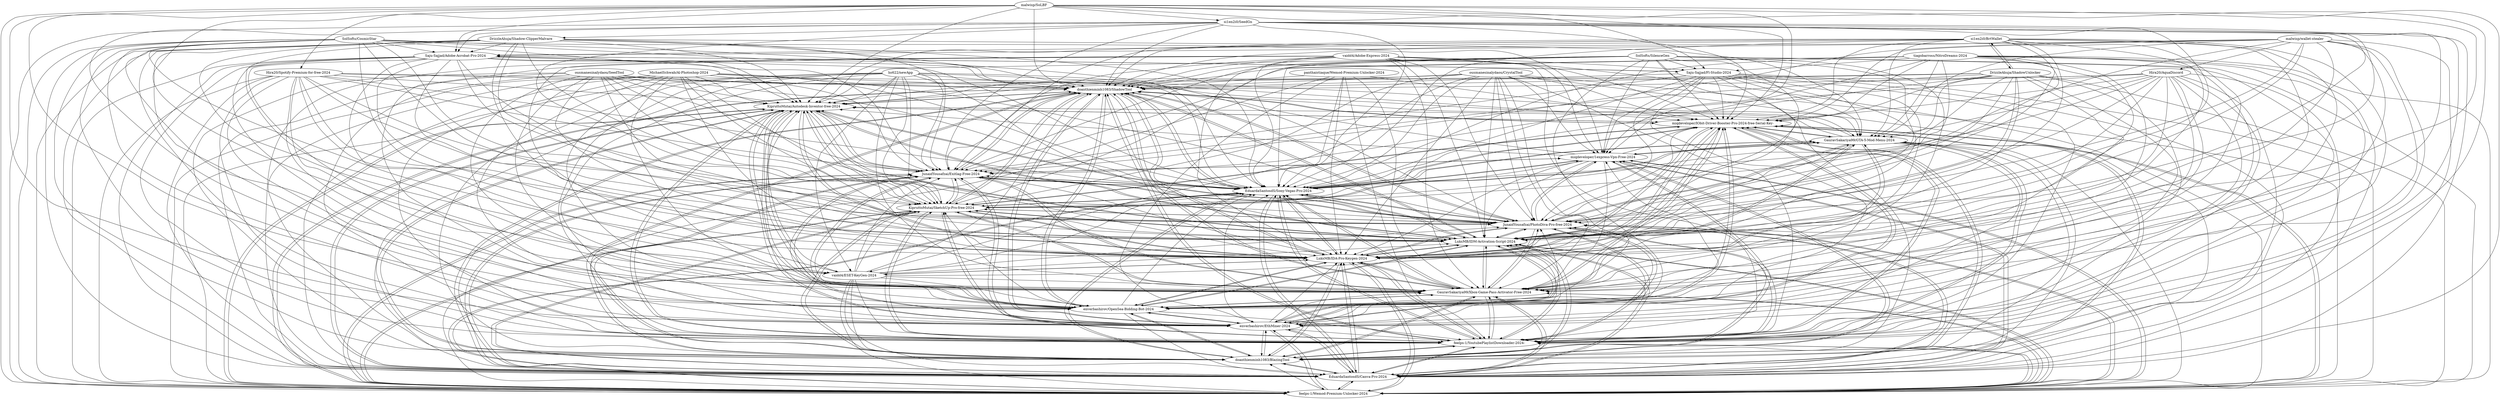 digraph G {
"MichaelSchwab/Al-Photoshop-2024" -> "doanthienminh1083/ShadowTool"
"MichaelSchwab/Al-Photoshop-2024" -> "KipruttoMutai/Autodesk-Inventor-free-2024"
"MichaelSchwab/Al-Photoshop-2024" -> "EduardaSantosdS/Canva-Pro-2024"
"MichaelSchwab/Al-Photoshop-2024" -> "feelps-1/Wemod-Premium-Unlocker-2024"
"MichaelSchwab/Al-Photoshop-2024" -> "doanthienminh1083/BlazingTool"
"MichaelSchwab/Al-Photoshop-2024" -> "feelps-1/YoutubePlaylistDownloader-2024-"
"MichaelSchwab/Al-Photoshop-2024" -> "enverbashirov/EthMiner-2024"
"MichaelSchwab/Al-Photoshop-2024" -> "enverbashirov/OpenSea-Bidding-Bot-2024"
"MichaelSchwab/Al-Photoshop-2024" -> "GauravSakariya99/Xbox-Game-Pass-Activator-Free-2024"
"MichaelSchwab/Al-Photoshop-2024" -> "LuksMB/IDA-Pro-Keygen-2024"
"MichaelSchwab/Al-Photoshop-2024" -> "LuksMB/IDM-Activation-Script-2024"
"MichaelSchwab/Al-Photoshop-2024" -> "JunaidYousafzai/PhotoDiva-Pro-free-2024"
"MichaelSchwab/Al-Photoshop-2024" -> "KipruttoMutai/SketchUp-Pro-free-2024"
"MichaelSchwab/Al-Photoshop-2024" -> "EduardaSantosdS/Sony-Vegas-Pro-2024"
"MichaelSchwab/Al-Photoshop-2024" -> "JunaidYousafzai/Exitlag-Free-2024"
"hs622/newApp" -> "doanthienminh1083/ShadowTool"
"hs622/newApp" -> "JunaidYousafzai/PhotoDiva-Pro-free-2024"
"hs622/newApp" -> "LuksMB/IDA-Pro-Keygen-2024"
"hs622/newApp" -> "doanthienminh1083/BlazingTool"
"hs622/newApp" -> "LuksMB/IDM-Activation-Script-2024"
"hs622/newApp" -> "EduardaSantosdS/Canva-Pro-2024"
"hs622/newApp" -> "EduardaSantosdS/Sony-Vegas-Pro-2024"
"hs622/newApp" -> "feelps-1/YoutubePlaylistDownloader-2024-"
"hs622/newApp" -> "KipruttoMutai/SketchUp-Pro-free-2024"
"hs622/newApp" -> "GauravSakariya99/Xbox-Game-Pass-Activator-Free-2024"
"hs622/newApp" -> "feelps-1/Wemod-Premium-Unlocker-2024"
"hs622/newApp" -> "vaidd4/ESET-KeyGen-2024"
"hs622/newApp" -> "enverbashirov/EthMiner-2024"
"hs622/newApp" -> "KipruttoMutai/Autodesk-Inventor-free-2024"
"hs622/newApp" -> "JunaidYousafzai/Exitlag-Free-2024"
"doanthienminh1083/BlazingTool" -> "doanthienminh1083/ShadowTool"
"doanthienminh1083/BlazingTool" -> "EduardaSantosdS/Canva-Pro-2024"
"doanthienminh1083/BlazingTool" -> "EduardaSantosdS/Sony-Vegas-Pro-2024"
"doanthienminh1083/BlazingTool" -> "LuksMB/IDM-Activation-Script-2024"
"doanthienminh1083/BlazingTool" -> "LuksMB/IDA-Pro-Keygen-2024"
"doanthienminh1083/BlazingTool" -> "JunaidYousafzai/PhotoDiva-Pro-free-2024"
"doanthienminh1083/BlazingTool" -> "KipruttoMutai/Autodesk-Inventor-free-2024"
"doanthienminh1083/BlazingTool" -> "feelps-1/YoutubePlaylistDownloader-2024-"
"doanthienminh1083/BlazingTool" -> "GauravSakariya99/Xbox-Game-Pass-Activator-Free-2024"
"doanthienminh1083/BlazingTool" -> "JunaidYousafzai/Exitlag-Free-2024"
"doanthienminh1083/BlazingTool" -> "KipruttoMutai/SketchUp-Pro-free-2024"
"doanthienminh1083/BlazingTool" -> "miqdeveloper/1express-Vpn-Free-2024"
"doanthienminh1083/BlazingTool" -> "miqdeveloper/IObit-Driver-Booster-Pro-2024-free-Serial-Key-"
"doanthienminh1083/BlazingTool" -> "enverbashirov/EthMiner-2024"
"doanthienminh1083/BlazingTool" -> "enverbashirov/OpenSea-Bidding-Bot-2024"
"doanthienminh1083/ShadowTool" -> "feelps-1/YoutubePlaylistDownloader-2024-"
"doanthienminh1083/ShadowTool" -> "LuksMB/IDA-Pro-Keygen-2024"
"doanthienminh1083/ShadowTool" -> "doanthienminh1083/BlazingTool"
"doanthienminh1083/ShadowTool" -> "EduardaSantosdS/Canva-Pro-2024"
"doanthienminh1083/ShadowTool" -> "feelps-1/Wemod-Premium-Unlocker-2024"
"doanthienminh1083/ShadowTool" -> "enverbashirov/EthMiner-2024"
"doanthienminh1083/ShadowTool" -> "EduardaSantosdS/Sony-Vegas-Pro-2024"
"doanthienminh1083/ShadowTool" -> "miqdeveloper/IObit-Driver-Booster-Pro-2024-free-Serial-Key-"
"doanthienminh1083/ShadowTool" -> "enverbashirov/OpenSea-Bidding-Bot-2024"
"doanthienminh1083/ShadowTool" -> "JunaidYousafzai/PhotoDiva-Pro-free-2024"
"doanthienminh1083/ShadowTool" -> "LuksMB/IDM-Activation-Script-2024"
"doanthienminh1083/ShadowTool" -> "JunaidYousafzai/Exitlag-Free-2024"
"doanthienminh1083/ShadowTool" -> "KipruttoMutai/SketchUp-Pro-free-2024"
"doanthienminh1083/ShadowTool" -> "KipruttoMutai/Autodesk-Inventor-free-2024"
"doanthienminh1083/ShadowTool" -> "GauravSakariya99/Xbox-Game-Pass-Activator-Free-2024"
"ousmanesinalydaou/SeedTool" -> "EduardaSantosdS/Sony-Vegas-Pro-2024"
"ousmanesinalydaou/SeedTool" -> "LuksMB/IDA-Pro-Keygen-2024"
"ousmanesinalydaou/SeedTool" -> "LuksMB/IDM-Activation-Script-2024"
"ousmanesinalydaou/SeedTool" -> "EduardaSantosdS/Canva-Pro-2024"
"ousmanesinalydaou/SeedTool" -> "feelps-1/YoutubePlaylistDownloader-2024-"
"ousmanesinalydaou/SeedTool" -> "doanthienminh1083/ShadowTool"
"ousmanesinalydaou/SeedTool" -> "GauravSakariya99/Xbox-Game-Pass-Activator-Free-2024"
"ousmanesinalydaou/SeedTool" -> "KipruttoMutai/SketchUp-Pro-free-2024"
"ousmanesinalydaou/SeedTool" -> "enverbashirov/OpenSea-Bidding-Bot-2024"
"ousmanesinalydaou/SeedTool" -> "miqdeveloper/IObit-Driver-Booster-Pro-2024-free-Serial-Key-"
"ousmanesinalydaou/SeedTool" -> "JunaidYousafzai/Exitlag-Free-2024"
"ousmanesinalydaou/SeedTool" -> "GauravSakariya99/GTA-5-Mod-Menu-2024"
"ousmanesinalydaou/SeedTool" -> "JunaidYousafzai/PhotoDiva-Pro-free-2024"
"ousmanesinalydaou/SeedTool" -> "KipruttoMutai/Autodesk-Inventor-free-2024"
"ousmanesinalydaou/SeedTool" -> "doanthienminh1083/BlazingTool"
"si1en2i0/BrtWallet" -> "doanthienminh1083/ShadowTool"
"si1en2i0/BrtWallet" -> "EduardaSantosdS/Sony-Vegas-Pro-2024"
"si1en2i0/BrtWallet" -> "LuksMB/IDA-Pro-Keygen-2024"
"si1en2i0/BrtWallet" -> "GauravSakariya99/Xbox-Game-Pass-Activator-Free-2024"
"si1en2i0/BrtWallet" -> "JunaidYousafzai/PhotoDiva-Pro-free-2024"
"si1en2i0/BrtWallet" -> "JunaidYousafzai/Exitlag-Free-2024"
"si1en2i0/BrtWallet" -> "LuksMB/IDM-Activation-Script-2024"
"si1en2i0/BrtWallet" -> "KipruttoMutai/Autodesk-Inventor-free-2024"
"si1en2i0/BrtWallet" -> "GauravSakariya99/GTA-5-Mod-Menu-2024"
"si1en2i0/BrtWallet" -> "feelps-1/YoutubePlaylistDownloader-2024-"
"si1en2i0/BrtWallet" -> "DrizzleAhuja/ShadowUnlocker"
"si1en2i0/BrtWallet" -> "enverbashirov/EthMiner-2024"
"si1en2i0/BrtWallet" -> "enverbashirov/OpenSea-Bidding-Bot-2024"
"si1en2i0/BrtWallet" -> "Saju-Sajjad/Adobe-Acrobat-Pro-2024"
"si1en2i0/BrtWallet" -> "miqdeveloper/IObit-Driver-Booster-Pro-2024-free-Serial-Key-"
"malwisp/SoLBF" -> "LuksMB/IDA-Pro-Keygen-2024"
"malwisp/SoLBF" -> "doanthienminh1083/ShadowTool"
"malwisp/SoLBF" -> "KipruttoMutai/Autodesk-Inventor-free-2024"
"malwisp/SoLBF" -> "EduardaSantosdS/Canva-Pro-2024"
"malwisp/SoLBF" -> "feelps-1/Wemod-Premium-Unlocker-2024"
"malwisp/SoLBF" -> "si1en2i0/SeedGn"
"malwisp/SoLBF" -> "enverbashirov/EthMiner-2024"
"malwisp/SoLBF" -> "feelps-1/YoutubePlaylistDownloader-2024-"
"malwisp/SoLBF" -> "Saju-Sajjad/Adobe-Acrobat-Pro-2024"
"malwisp/SoLBF" -> "vaidd4/ESET-KeyGen-2024"
"malwisp/SoLBF" -> "Hira20/Spotify-Premium-for-free-2024"
"malwisp/SoLBF" -> "enverbashirov/OpenSea-Bidding-Bot-2024"
"malwisp/SoLBF" -> "miqdeveloper/IObit-Driver-Booster-Pro-2024-free-Serial-Key-"
"malwisp/SoLBF" -> "Saju-Sajjad/Fl-Studio-2024"
"malwisp/SoLBF" -> "miqdeveloper/1express-Vpn-Free-2024"
"malwisp/wallet-stealer" -> "feelps-1/YoutubePlaylistDownloader-2024-"
"malwisp/wallet-stealer" -> "JunaidYousafzai/Exitlag-Free-2024"
"malwisp/wallet-stealer" -> "GauravSakariya99/Xbox-Game-Pass-Activator-Free-2024"
"malwisp/wallet-stealer" -> "JunaidYousafzai/PhotoDiva-Pro-free-2024"
"malwisp/wallet-stealer" -> "LuksMB/IDA-Pro-Keygen-2024"
"malwisp/wallet-stealer" -> "GauravSakariya99/GTA-5-Mod-Menu-2024"
"malwisp/wallet-stealer" -> "doanthienminh1083/ShadowTool"
"malwisp/wallet-stealer" -> "LuksMB/IDM-Activation-Script-2024"
"malwisp/wallet-stealer" -> "miqdeveloper/IObit-Driver-Booster-Pro-2024-free-Serial-Key-"
"malwisp/wallet-stealer" -> "KipruttoMutai/SketchUp-Pro-free-2024"
"malwisp/wallet-stealer" -> "enverbashirov/OpenSea-Bidding-Bot-2024"
"malwisp/wallet-stealer" -> "Hira20/AquaDiscord"
"malwisp/wallet-stealer" -> "EduardaSantosdS/Canva-Pro-2024"
"malwisp/wallet-stealer" -> "Saju-Sajjad/Adobe-Acrobat-Pro-2024"
"Hira20/Spotify-Premium-for-free-2024" -> "EduardaSantosdS/Sony-Vegas-Pro-2024"
"Hira20/Spotify-Premium-for-free-2024" -> "feelps-1/YoutubePlaylistDownloader-2024-"
"Hira20/Spotify-Premium-for-free-2024" -> "enverbashirov/EthMiner-2024"
"Hira20/Spotify-Premium-for-free-2024" -> "LuksMB/IDA-Pro-Keygen-2024"
"Hira20/Spotify-Premium-for-free-2024" -> "KipruttoMutai/Autodesk-Inventor-free-2024"
"Hira20/Spotify-Premium-for-free-2024" -> "LuksMB/IDM-Activation-Script-2024"
"Hira20/Spotify-Premium-for-free-2024" -> "GauravSakariya99/Xbox-Game-Pass-Activator-Free-2024"
"Hira20/Spotify-Premium-for-free-2024" -> "JunaidYousafzai/Exitlag-Free-2024"
"Hira20/Spotify-Premium-for-free-2024" -> "doanthienminh1083/ShadowTool"
"Hira20/Spotify-Premium-for-free-2024" -> "enverbashirov/OpenSea-Bidding-Bot-2024"
"Hira20/Spotify-Premium-for-free-2024" -> "GauravSakariya99/GTA-5-Mod-Menu-2024"
"Hira20/Spotify-Premium-for-free-2024" -> "JunaidYousafzai/PhotoDiva-Pro-free-2024"
"Hira20/Spotify-Premium-for-free-2024" -> "EduardaSantosdS/Canva-Pro-2024"
"Hira20/Spotify-Premium-for-free-2024" -> "KipruttoMutai/SketchUp-Pro-free-2024"
"Hira20/Spotify-Premium-for-free-2024" -> "feelps-1/Wemod-Premium-Unlocker-2024"
"vaidd4/ESET-KeyGen-2024" -> "LuksMB/IDA-Pro-Keygen-2024"
"vaidd4/ESET-KeyGen-2024" -> "doanthienminh1083/ShadowTool"
"vaidd4/ESET-KeyGen-2024" -> "feelps-1/YoutubePlaylistDownloader-2024-"
"vaidd4/ESET-KeyGen-2024" -> "EduardaSantosdS/Sony-Vegas-Pro-2024"
"vaidd4/ESET-KeyGen-2024" -> "EduardaSantosdS/Canva-Pro-2024"
"vaidd4/ESET-KeyGen-2024" -> "KipruttoMutai/Autodesk-Inventor-free-2024"
"vaidd4/ESET-KeyGen-2024" -> "feelps-1/Wemod-Premium-Unlocker-2024"
"vaidd4/ESET-KeyGen-2024" -> "LuksMB/IDM-Activation-Script-2024"
"vaidd4/ESET-KeyGen-2024" -> "GauravSakariya99/Xbox-Game-Pass-Activator-Free-2024"
"vaidd4/ESET-KeyGen-2024" -> "JunaidYousafzai/Exitlag-Free-2024"
"vaidd4/ESET-KeyGen-2024" -> "JunaidYousafzai/PhotoDiva-Pro-free-2024"
"vaidd4/ESET-KeyGen-2024" -> "miqdeveloper/IObit-Driver-Booster-Pro-2024-free-Serial-Key-"
"vaidd4/ESET-KeyGen-2024" -> "KipruttoMutai/SketchUp-Pro-free-2024"
"vaidd4/ESET-KeyGen-2024" -> "doanthienminh1083/BlazingTool"
"vaidd4/ESET-KeyGen-2024" -> "enverbashirov/OpenSea-Bidding-Bot-2024"
"vaidd4/Adobe-Express-2024" -> "LuksMB/IDM-Activation-Script-2024"
"vaidd4/Adobe-Express-2024" -> "feelps-1/YoutubePlaylistDownloader-2024-"
"vaidd4/Adobe-Express-2024" -> "LuksMB/IDA-Pro-Keygen-2024"
"vaidd4/Adobe-Express-2024" -> "miqdeveloper/IObit-Driver-Booster-Pro-2024-free-Serial-Key-"
"vaidd4/Adobe-Express-2024" -> "EduardaSantosdS/Sony-Vegas-Pro-2024"
"vaidd4/Adobe-Express-2024" -> "doanthienminh1083/ShadowTool"
"vaidd4/Adobe-Express-2024" -> "EduardaSantosdS/Canva-Pro-2024"
"vaidd4/Adobe-Express-2024" -> "GauravSakariya99/Xbox-Game-Pass-Activator-Free-2024"
"vaidd4/Adobe-Express-2024" -> "JunaidYousafzai/PhotoDiva-Pro-free-2024"
"vaidd4/Adobe-Express-2024" -> "JunaidYousafzai/Exitlag-Free-2024"
"vaidd4/Adobe-Express-2024" -> "enverbashirov/OpenSea-Bidding-Bot-2024"
"vaidd4/Adobe-Express-2024" -> "miqdeveloper/1express-Vpn-Free-2024"
"vaidd4/Adobe-Express-2024" -> "feelps-1/Wemod-Premium-Unlocker-2024"
"vaidd4/Adobe-Express-2024" -> "Saju-Sajjad/Fl-Studio-2024"
"vaidd4/Adobe-Express-2024" -> "vaidd4/ESET-KeyGen-2024"
"Saju-Sajjad/Fl-Studio-2024" -> "doanthienminh1083/ShadowTool"
"Saju-Sajjad/Fl-Studio-2024" -> "LuksMB/IDA-Pro-Keygen-2024"
"Saju-Sajjad/Fl-Studio-2024" -> "Saju-Sajjad/Adobe-Acrobat-Pro-2024"
"Saju-Sajjad/Fl-Studio-2024" -> "JunaidYousafzai/PhotoDiva-Pro-free-2024"
"Saju-Sajjad/Fl-Studio-2024" -> "feelps-1/YoutubePlaylistDownloader-2024-"
"Saju-Sajjad/Fl-Studio-2024" -> "EduardaSantosdS/Sony-Vegas-Pro-2024"
"Saju-Sajjad/Fl-Studio-2024" -> "enverbashirov/EthMiner-2024"
"Saju-Sajjad/Fl-Studio-2024" -> "miqdeveloper/IObit-Driver-Booster-Pro-2024-free-Serial-Key-"
"Saju-Sajjad/Fl-Studio-2024" -> "GauravSakariya99/Xbox-Game-Pass-Activator-Free-2024"
"Saju-Sajjad/Fl-Studio-2024" -> "feelps-1/Wemod-Premium-Unlocker-2024"
"Saju-Sajjad/Fl-Studio-2024" -> "GauravSakariya99/GTA-5-Mod-Menu-2024"
"Saju-Sajjad/Fl-Studio-2024" -> "miqdeveloper/1express-Vpn-Free-2024"
"Saju-Sajjad/Fl-Studio-2024" -> "JunaidYousafzai/Exitlag-Free-2024"
"Saju-Sajjad/Fl-Studio-2024" -> "LuksMB/IDM-Activation-Script-2024"
"Saju-Sajjad/Fl-Studio-2024" -> "EduardaSantosdS/Canva-Pro-2024"
"Saju-Sajjad/Adobe-Acrobat-Pro-2024" -> "LuksMB/IDA-Pro-Keygen-2024"
"Saju-Sajjad/Adobe-Acrobat-Pro-2024" -> "doanthienminh1083/ShadowTool"
"Saju-Sajjad/Adobe-Acrobat-Pro-2024" -> "JunaidYousafzai/Exitlag-Free-2024"
"Saju-Sajjad/Adobe-Acrobat-Pro-2024" -> "Saju-Sajjad/Fl-Studio-2024"
"Saju-Sajjad/Adobe-Acrobat-Pro-2024" -> "LuksMB/IDM-Activation-Script-2024"
"Saju-Sajjad/Adobe-Acrobat-Pro-2024" -> "EduardaSantosdS/Canva-Pro-2024"
"Saju-Sajjad/Adobe-Acrobat-Pro-2024" -> "EduardaSantosdS/Sony-Vegas-Pro-2024"
"Saju-Sajjad/Adobe-Acrobat-Pro-2024" -> "feelps-1/Wemod-Premium-Unlocker-2024"
"Saju-Sajjad/Adobe-Acrobat-Pro-2024" -> "feelps-1/YoutubePlaylistDownloader-2024-"
"Saju-Sajjad/Adobe-Acrobat-Pro-2024" -> "KipruttoMutai/SketchUp-Pro-free-2024"
"Saju-Sajjad/Adobe-Acrobat-Pro-2024" -> "JunaidYousafzai/PhotoDiva-Pro-free-2024"
"Saju-Sajjad/Adobe-Acrobat-Pro-2024" -> "enverbashirov/EthMiner-2024"
"Saju-Sajjad/Adobe-Acrobat-Pro-2024" -> "GauravSakariya99/Xbox-Game-Pass-Activator-Free-2024"
"Saju-Sajjad/Adobe-Acrobat-Pro-2024" -> "KipruttoMutai/Autodesk-Inventor-free-2024"
"Saju-Sajjad/Adobe-Acrobat-Pro-2024" -> "vaidd4/ESET-KeyGen-2024"
"LuksMB/IDM-Activation-Script-2024" -> "EduardaSantosdS/Sony-Vegas-Pro-2024"
"LuksMB/IDM-Activation-Script-2024" -> "feelps-1/YoutubePlaylistDownloader-2024-"
"LuksMB/IDM-Activation-Script-2024" -> "LuksMB/IDA-Pro-Keygen-2024"
"LuksMB/IDM-Activation-Script-2024" -> "doanthienminh1083/ShadowTool"
"LuksMB/IDM-Activation-Script-2024" -> "miqdeveloper/IObit-Driver-Booster-Pro-2024-free-Serial-Key-"
"LuksMB/IDM-Activation-Script-2024" -> "feelps-1/Wemod-Premium-Unlocker-2024"
"LuksMB/IDM-Activation-Script-2024" -> "doanthienminh1083/BlazingTool"
"LuksMB/IDM-Activation-Script-2024" -> "EduardaSantosdS/Canva-Pro-2024"
"LuksMB/IDM-Activation-Script-2024" -> "enverbashirov/OpenSea-Bidding-Bot-2024"
"LuksMB/IDM-Activation-Script-2024" -> "KipruttoMutai/SketchUp-Pro-free-2024"
"LuksMB/IDM-Activation-Script-2024" -> "enverbashirov/EthMiner-2024"
"LuksMB/IDM-Activation-Script-2024" -> "GauravSakariya99/Xbox-Game-Pass-Activator-Free-2024"
"LuksMB/IDM-Activation-Script-2024" -> "JunaidYousafzai/Exitlag-Free-2024"
"LuksMB/IDM-Activation-Script-2024" -> "JunaidYousafzai/PhotoDiva-Pro-free-2024"
"LuksMB/IDM-Activation-Script-2024" -> "KipruttoMutai/Autodesk-Inventor-free-2024"
"LuksMB/IDA-Pro-Keygen-2024" -> "KipruttoMutai/Autodesk-Inventor-free-2024"
"LuksMB/IDA-Pro-Keygen-2024" -> "doanthienminh1083/ShadowTool"
"LuksMB/IDA-Pro-Keygen-2024" -> "LuksMB/IDM-Activation-Script-2024"
"LuksMB/IDA-Pro-Keygen-2024" -> "feelps-1/Wemod-Premium-Unlocker-2024"
"LuksMB/IDA-Pro-Keygen-2024" -> "EduardaSantosdS/Sony-Vegas-Pro-2024"
"LuksMB/IDA-Pro-Keygen-2024" -> "EduardaSantosdS/Canva-Pro-2024"
"LuksMB/IDA-Pro-Keygen-2024" -> "feelps-1/YoutubePlaylistDownloader-2024-"
"LuksMB/IDA-Pro-Keygen-2024" -> "enverbashirov/OpenSea-Bidding-Bot-2024"
"LuksMB/IDA-Pro-Keygen-2024" -> "KipruttoMutai/SketchUp-Pro-free-2024"
"LuksMB/IDA-Pro-Keygen-2024" -> "GauravSakariya99/Xbox-Game-Pass-Activator-Free-2024"
"LuksMB/IDA-Pro-Keygen-2024" -> "GauravSakariya99/GTA-5-Mod-Menu-2024"
"LuksMB/IDA-Pro-Keygen-2024" -> "doanthienminh1083/BlazingTool"
"LuksMB/IDA-Pro-Keygen-2024" -> "JunaidYousafzai/PhotoDiva-Pro-free-2024"
"LuksMB/IDA-Pro-Keygen-2024" -> "vaidd4/ESET-KeyGen-2024"
"LuksMB/IDA-Pro-Keygen-2024" -> "miqdeveloper/IObit-Driver-Booster-Pro-2024-free-Serial-Key-"
"EduardaSantosdS/Canva-Pro-2024" -> "feelps-1/YoutubePlaylistDownloader-2024-"
"EduardaSantosdS/Canva-Pro-2024" -> "doanthienminh1083/ShadowTool"
"EduardaSantosdS/Canva-Pro-2024" -> "LuksMB/IDA-Pro-Keygen-2024"
"EduardaSantosdS/Canva-Pro-2024" -> "doanthienminh1083/BlazingTool"
"EduardaSantosdS/Canva-Pro-2024" -> "EduardaSantosdS/Sony-Vegas-Pro-2024"
"EduardaSantosdS/Canva-Pro-2024" -> "feelps-1/Wemod-Premium-Unlocker-2024"
"EduardaSantosdS/Canva-Pro-2024" -> "miqdeveloper/1express-Vpn-Free-2024"
"EduardaSantosdS/Canva-Pro-2024" -> "LuksMB/IDM-Activation-Script-2024"
"EduardaSantosdS/Canva-Pro-2024" -> "GauravSakariya99/Xbox-Game-Pass-Activator-Free-2024"
"EduardaSantosdS/Canva-Pro-2024" -> "JunaidYousafzai/PhotoDiva-Pro-free-2024"
"EduardaSantosdS/Canva-Pro-2024" -> "KipruttoMutai/Autodesk-Inventor-free-2024"
"EduardaSantosdS/Canva-Pro-2024" -> "JunaidYousafzai/Exitlag-Free-2024"
"EduardaSantosdS/Canva-Pro-2024" -> "miqdeveloper/IObit-Driver-Booster-Pro-2024-free-Serial-Key-"
"EduardaSantosdS/Canva-Pro-2024" -> "KipruttoMutai/SketchUp-Pro-free-2024"
"EduardaSantosdS/Canva-Pro-2024" -> "enverbashirov/EthMiner-2024"
"EduardaSantosdS/Sony-Vegas-Pro-2024" -> "LuksMB/IDM-Activation-Script-2024"
"EduardaSantosdS/Sony-Vegas-Pro-2024" -> "LuksMB/IDA-Pro-Keygen-2024"
"EduardaSantosdS/Sony-Vegas-Pro-2024" -> "doanthienminh1083/ShadowTool"
"EduardaSantosdS/Sony-Vegas-Pro-2024" -> "doanthienminh1083/BlazingTool"
"EduardaSantosdS/Sony-Vegas-Pro-2024" -> "feelps-1/Wemod-Premium-Unlocker-2024"
"EduardaSantosdS/Sony-Vegas-Pro-2024" -> "EduardaSantosdS/Canva-Pro-2024"
"EduardaSantosdS/Sony-Vegas-Pro-2024" -> "JunaidYousafzai/PhotoDiva-Pro-free-2024"
"EduardaSantosdS/Sony-Vegas-Pro-2024" -> "feelps-1/YoutubePlaylistDownloader-2024-"
"EduardaSantosdS/Sony-Vegas-Pro-2024" -> "JunaidYousafzai/Exitlag-Free-2024"
"EduardaSantosdS/Sony-Vegas-Pro-2024" -> "KipruttoMutai/Autodesk-Inventor-free-2024"
"EduardaSantosdS/Sony-Vegas-Pro-2024" -> "GauravSakariya99/Xbox-Game-Pass-Activator-Free-2024"
"EduardaSantosdS/Sony-Vegas-Pro-2024" -> "miqdeveloper/IObit-Driver-Booster-Pro-2024-free-Serial-Key-"
"EduardaSantosdS/Sony-Vegas-Pro-2024" -> "GauravSakariya99/GTA-5-Mod-Menu-2024"
"EduardaSantosdS/Sony-Vegas-Pro-2024" -> "miqdeveloper/1express-Vpn-Free-2024"
"EduardaSantosdS/Sony-Vegas-Pro-2024" -> "KipruttoMutai/SketchUp-Pro-free-2024"
"feelps-1/YoutubePlaylistDownloader-2024-" -> "doanthienminh1083/ShadowTool"
"feelps-1/YoutubePlaylistDownloader-2024-" -> "EduardaSantosdS/Canva-Pro-2024"
"feelps-1/YoutubePlaylistDownloader-2024-" -> "LuksMB/IDM-Activation-Script-2024"
"feelps-1/YoutubePlaylistDownloader-2024-" -> "LuksMB/IDA-Pro-Keygen-2024"
"feelps-1/YoutubePlaylistDownloader-2024-" -> "miqdeveloper/1express-Vpn-Free-2024"
"feelps-1/YoutubePlaylistDownloader-2024-" -> "KipruttoMutai/SketchUp-Pro-free-2024"
"feelps-1/YoutubePlaylistDownloader-2024-" -> "miqdeveloper/IObit-Driver-Booster-Pro-2024-free-Serial-Key-"
"feelps-1/YoutubePlaylistDownloader-2024-" -> "feelps-1/Wemod-Premium-Unlocker-2024"
"feelps-1/YoutubePlaylistDownloader-2024-" -> "EduardaSantosdS/Sony-Vegas-Pro-2024"
"feelps-1/YoutubePlaylistDownloader-2024-" -> "JunaidYousafzai/PhotoDiva-Pro-free-2024"
"feelps-1/YoutubePlaylistDownloader-2024-" -> "GauravSakariya99/Xbox-Game-Pass-Activator-Free-2024"
"feelps-1/YoutubePlaylistDownloader-2024-" -> "GauravSakariya99/GTA-5-Mod-Menu-2024"
"feelps-1/YoutubePlaylistDownloader-2024-" -> "KipruttoMutai/Autodesk-Inventor-free-2024"
"feelps-1/YoutubePlaylistDownloader-2024-" -> "doanthienminh1083/BlazingTool"
"feelps-1/YoutubePlaylistDownloader-2024-" -> "JunaidYousafzai/Exitlag-Free-2024"
"KipruttoMutai/SketchUp-Pro-free-2024" -> "doanthienminh1083/ShadowTool"
"KipruttoMutai/SketchUp-Pro-free-2024" -> "feelps-1/YoutubePlaylistDownloader-2024-"
"KipruttoMutai/SketchUp-Pro-free-2024" -> "LuksMB/IDA-Pro-Keygen-2024"
"KipruttoMutai/SketchUp-Pro-free-2024" -> "JunaidYousafzai/PhotoDiva-Pro-free-2024"
"KipruttoMutai/SketchUp-Pro-free-2024" -> "LuksMB/IDM-Activation-Script-2024"
"KipruttoMutai/SketchUp-Pro-free-2024" -> "GauravSakariya99/Xbox-Game-Pass-Activator-Free-2024"
"KipruttoMutai/SketchUp-Pro-free-2024" -> "feelps-1/Wemod-Premium-Unlocker-2024"
"KipruttoMutai/SketchUp-Pro-free-2024" -> "JunaidYousafzai/Exitlag-Free-2024"
"KipruttoMutai/SketchUp-Pro-free-2024" -> "EduardaSantosdS/Sony-Vegas-Pro-2024"
"KipruttoMutai/SketchUp-Pro-free-2024" -> "GauravSakariya99/GTA-5-Mod-Menu-2024"
"KipruttoMutai/SketchUp-Pro-free-2024" -> "doanthienminh1083/BlazingTool"
"KipruttoMutai/SketchUp-Pro-free-2024" -> "miqdeveloper/IObit-Driver-Booster-Pro-2024-free-Serial-Key-"
"KipruttoMutai/SketchUp-Pro-free-2024" -> "EduardaSantosdS/Canva-Pro-2024"
"KipruttoMutai/SketchUp-Pro-free-2024" -> "enverbashirov/EthMiner-2024"
"KipruttoMutai/SketchUp-Pro-free-2024" -> "KipruttoMutai/Autodesk-Inventor-free-2024"
"JunaidYousafzai/PhotoDiva-Pro-free-2024" -> "doanthienminh1083/ShadowTool"
"JunaidYousafzai/PhotoDiva-Pro-free-2024" -> "EduardaSantosdS/Sony-Vegas-Pro-2024"
"JunaidYousafzai/PhotoDiva-Pro-free-2024" -> "KipruttoMutai/SketchUp-Pro-free-2024"
"JunaidYousafzai/PhotoDiva-Pro-free-2024" -> "feelps-1/YoutubePlaylistDownloader-2024-"
"JunaidYousafzai/PhotoDiva-Pro-free-2024" -> "LuksMB/IDA-Pro-Keygen-2024"
"JunaidYousafzai/PhotoDiva-Pro-free-2024" -> "doanthienminh1083/BlazingTool"
"JunaidYousafzai/PhotoDiva-Pro-free-2024" -> "KipruttoMutai/Autodesk-Inventor-free-2024"
"JunaidYousafzai/PhotoDiva-Pro-free-2024" -> "GauravSakariya99/Xbox-Game-Pass-Activator-Free-2024"
"JunaidYousafzai/PhotoDiva-Pro-free-2024" -> "enverbashirov/EthMiner-2024"
"JunaidYousafzai/PhotoDiva-Pro-free-2024" -> "EduardaSantosdS/Canva-Pro-2024"
"JunaidYousafzai/PhotoDiva-Pro-free-2024" -> "feelps-1/Wemod-Premium-Unlocker-2024"
"JunaidYousafzai/PhotoDiva-Pro-free-2024" -> "JunaidYousafzai/Exitlag-Free-2024"
"JunaidYousafzai/PhotoDiva-Pro-free-2024" -> "LuksMB/IDM-Activation-Script-2024"
"JunaidYousafzai/PhotoDiva-Pro-free-2024" -> "GauravSakariya99/GTA-5-Mod-Menu-2024"
"JunaidYousafzai/PhotoDiva-Pro-free-2024" -> "miqdeveloper/1express-Vpn-Free-2024"
"JunaidYousafzai/Exitlag-Free-2024" -> "doanthienminh1083/ShadowTool"
"JunaidYousafzai/Exitlag-Free-2024" -> "KipruttoMutai/Autodesk-Inventor-free-2024"
"JunaidYousafzai/Exitlag-Free-2024" -> "EduardaSantosdS/Sony-Vegas-Pro-2024"
"JunaidYousafzai/Exitlag-Free-2024" -> "GauravSakariya99/Xbox-Game-Pass-Activator-Free-2024"
"JunaidYousafzai/Exitlag-Free-2024" -> "LuksMB/IDA-Pro-Keygen-2024"
"JunaidYousafzai/Exitlag-Free-2024" -> "feelps-1/YoutubePlaylistDownloader-2024-"
"JunaidYousafzai/Exitlag-Free-2024" -> "KipruttoMutai/SketchUp-Pro-free-2024"
"JunaidYousafzai/Exitlag-Free-2024" -> "doanthienminh1083/BlazingTool"
"JunaidYousafzai/Exitlag-Free-2024" -> "EduardaSantosdS/Canva-Pro-2024"
"JunaidYousafzai/Exitlag-Free-2024" -> "enverbashirov/OpenSea-Bidding-Bot-2024"
"JunaidYousafzai/Exitlag-Free-2024" -> "JunaidYousafzai/PhotoDiva-Pro-free-2024"
"JunaidYousafzai/Exitlag-Free-2024" -> "LuksMB/IDM-Activation-Script-2024"
"JunaidYousafzai/Exitlag-Free-2024" -> "miqdeveloper/1express-Vpn-Free-2024"
"JunaidYousafzai/Exitlag-Free-2024" -> "enverbashirov/EthMiner-2024"
"JunaidYousafzai/Exitlag-Free-2024" -> "feelps-1/Wemod-Premium-Unlocker-2024"
"enverbashirov/OpenSea-Bidding-Bot-2024" -> "doanthienminh1083/ShadowTool"
"enverbashirov/OpenSea-Bidding-Bot-2024" -> "LuksMB/IDA-Pro-Keygen-2024"
"enverbashirov/OpenSea-Bidding-Bot-2024" -> "GauravSakariya99/Xbox-Game-Pass-Activator-Free-2024"
"enverbashirov/OpenSea-Bidding-Bot-2024" -> "LuksMB/IDM-Activation-Script-2024"
"enverbashirov/OpenSea-Bidding-Bot-2024" -> "miqdeveloper/IObit-Driver-Booster-Pro-2024-free-Serial-Key-"
"enverbashirov/OpenSea-Bidding-Bot-2024" -> "JunaidYousafzai/Exitlag-Free-2024"
"enverbashirov/OpenSea-Bidding-Bot-2024" -> "KipruttoMutai/Autodesk-Inventor-free-2024"
"enverbashirov/OpenSea-Bidding-Bot-2024" -> "feelps-1/YoutubePlaylistDownloader-2024-"
"enverbashirov/OpenSea-Bidding-Bot-2024" -> "enverbashirov/EthMiner-2024"
"enverbashirov/OpenSea-Bidding-Bot-2024" -> "EduardaSantosdS/Sony-Vegas-Pro-2024"
"enverbashirov/OpenSea-Bidding-Bot-2024" -> "doanthienminh1083/BlazingTool"
"enverbashirov/OpenSea-Bidding-Bot-2024" -> "KipruttoMutai/SketchUp-Pro-free-2024"
"enverbashirov/OpenSea-Bidding-Bot-2024" -> "JunaidYousafzai/PhotoDiva-Pro-free-2024"
"enverbashirov/OpenSea-Bidding-Bot-2024" -> "EduardaSantosdS/Canva-Pro-2024"
"enverbashirov/OpenSea-Bidding-Bot-2024" -> "miqdeveloper/1express-Vpn-Free-2024"
"enverbashirov/EthMiner-2024" -> "doanthienminh1083/ShadowTool"
"enverbashirov/EthMiner-2024" -> "LuksMB/IDM-Activation-Script-2024"
"enverbashirov/EthMiner-2024" -> "LuksMB/IDA-Pro-Keygen-2024"
"enverbashirov/EthMiner-2024" -> "KipruttoMutai/Autodesk-Inventor-free-2024"
"enverbashirov/EthMiner-2024" -> "JunaidYousafzai/PhotoDiva-Pro-free-2024"
"enverbashirov/EthMiner-2024" -> "miqdeveloper/IObit-Driver-Booster-Pro-2024-free-Serial-Key-"
"enverbashirov/EthMiner-2024" -> "feelps-1/Wemod-Premium-Unlocker-2024"
"enverbashirov/EthMiner-2024" -> "feelps-1/YoutubePlaylistDownloader-2024-"
"enverbashirov/EthMiner-2024" -> "KipruttoMutai/SketchUp-Pro-free-2024"
"enverbashirov/EthMiner-2024" -> "enverbashirov/OpenSea-Bidding-Bot-2024"
"enverbashirov/EthMiner-2024" -> "JunaidYousafzai/Exitlag-Free-2024"
"enverbashirov/EthMiner-2024" -> "GauravSakariya99/Xbox-Game-Pass-Activator-Free-2024"
"enverbashirov/EthMiner-2024" -> "doanthienminh1083/BlazingTool"
"enverbashirov/EthMiner-2024" -> "EduardaSantosdS/Sony-Vegas-Pro-2024"
"enverbashirov/EthMiner-2024" -> "EduardaSantosdS/Canva-Pro-2024"
"GauravSakariya99/Xbox-Game-Pass-Activator-Free-2024" -> "doanthienminh1083/ShadowTool"
"GauravSakariya99/Xbox-Game-Pass-Activator-Free-2024" -> "feelps-1/Wemod-Premium-Unlocker-2024"
"GauravSakariya99/Xbox-Game-Pass-Activator-Free-2024" -> "LuksMB/IDA-Pro-Keygen-2024"
"GauravSakariya99/Xbox-Game-Pass-Activator-Free-2024" -> "enverbashirov/OpenSea-Bidding-Bot-2024"
"GauravSakariya99/Xbox-Game-Pass-Activator-Free-2024" -> "KipruttoMutai/Autodesk-Inventor-free-2024"
"GauravSakariya99/Xbox-Game-Pass-Activator-Free-2024" -> "EduardaSantosdS/Canva-Pro-2024"
"GauravSakariya99/Xbox-Game-Pass-Activator-Free-2024" -> "feelps-1/YoutubePlaylistDownloader-2024-"
"GauravSakariya99/Xbox-Game-Pass-Activator-Free-2024" -> "EduardaSantosdS/Sony-Vegas-Pro-2024"
"GauravSakariya99/Xbox-Game-Pass-Activator-Free-2024" -> "LuksMB/IDM-Activation-Script-2024"
"GauravSakariya99/Xbox-Game-Pass-Activator-Free-2024" -> "JunaidYousafzai/Exitlag-Free-2024"
"GauravSakariya99/Xbox-Game-Pass-Activator-Free-2024" -> "JunaidYousafzai/PhotoDiva-Pro-free-2024"
"GauravSakariya99/Xbox-Game-Pass-Activator-Free-2024" -> "KipruttoMutai/SketchUp-Pro-free-2024"
"GauravSakariya99/Xbox-Game-Pass-Activator-Free-2024" -> "GauravSakariya99/GTA-5-Mod-Menu-2024"
"GauravSakariya99/Xbox-Game-Pass-Activator-Free-2024" -> "miqdeveloper/IObit-Driver-Booster-Pro-2024-free-Serial-Key-"
"GauravSakariya99/Xbox-Game-Pass-Activator-Free-2024" -> "doanthienminh1083/BlazingTool"
"GauravSakariya99/GTA-5-Mod-Menu-2024" -> "LuksMB/IDA-Pro-Keygen-2024"
"GauravSakariya99/GTA-5-Mod-Menu-2024" -> "doanthienminh1083/ShadowTool"
"GauravSakariya99/GTA-5-Mod-Menu-2024" -> "feelps-1/YoutubePlaylistDownloader-2024-"
"GauravSakariya99/GTA-5-Mod-Menu-2024" -> "EduardaSantosdS/Sony-Vegas-Pro-2024"
"GauravSakariya99/GTA-5-Mod-Menu-2024" -> "GauravSakariya99/Xbox-Game-Pass-Activator-Free-2024"
"GauravSakariya99/GTA-5-Mod-Menu-2024" -> "KipruttoMutai/SketchUp-Pro-free-2024"
"GauravSakariya99/GTA-5-Mod-Menu-2024" -> "JunaidYousafzai/PhotoDiva-Pro-free-2024"
"GauravSakariya99/GTA-5-Mod-Menu-2024" -> "LuksMB/IDM-Activation-Script-2024"
"GauravSakariya99/GTA-5-Mod-Menu-2024" -> "KipruttoMutai/Autodesk-Inventor-free-2024"
"GauravSakariya99/GTA-5-Mod-Menu-2024" -> "EduardaSantosdS/Canva-Pro-2024"
"GauravSakariya99/GTA-5-Mod-Menu-2024" -> "miqdeveloper/IObit-Driver-Booster-Pro-2024-free-Serial-Key-"
"GauravSakariya99/GTA-5-Mod-Menu-2024" -> "doanthienminh1083/BlazingTool"
"GauravSakariya99/GTA-5-Mod-Menu-2024" -> "miqdeveloper/1express-Vpn-Free-2024"
"GauravSakariya99/GTA-5-Mod-Menu-2024" -> "enverbashirov/EthMiner-2024"
"GauravSakariya99/GTA-5-Mod-Menu-2024" -> "feelps-1/Wemod-Premium-Unlocker-2024"
"SolSofts/SilenceGen" -> "KipruttoMutai/Autodesk-Inventor-free-2024"
"SolSofts/SilenceGen" -> "LuksMB/IDM-Activation-Script-2024"
"SolSofts/SilenceGen" -> "miqdeveloper/1express-Vpn-Free-2024"
"SolSofts/SilenceGen" -> "JunaidYousafzai/PhotoDiva-Pro-free-2024"
"SolSofts/SilenceGen" -> "enverbashirov/EthMiner-2024"
"SolSofts/SilenceGen" -> "doanthienminh1083/ShadowTool"
"SolSofts/SilenceGen" -> "JunaidYousafzai/Exitlag-Free-2024"
"SolSofts/SilenceGen" -> "feelps-1/Wemod-Premium-Unlocker-2024"
"SolSofts/SilenceGen" -> "GauravSakariya99/Xbox-Game-Pass-Activator-Free-2024"
"SolSofts/SilenceGen" -> "KipruttoMutai/SketchUp-Pro-free-2024"
"SolSofts/SilenceGen" -> "EduardaSantosdS/Sony-Vegas-Pro-2024"
"SolSofts/SilenceGen" -> "feelps-1/YoutubePlaylistDownloader-2024-"
"SolSofts/SilenceGen" -> "miqdeveloper/IObit-Driver-Booster-Pro-2024-free-Serial-Key-"
"SolSofts/SilenceGen" -> "Saju-Sajjad/Fl-Studio-2024"
"SolSofts/SilenceGen" -> "doanthienminh1083/BlazingTool"
"tiagobarross/NitroDreams-2024" -> "LuksMB/IDA-Pro-Keygen-2024"
"tiagobarross/NitroDreams-2024" -> "GauravSakariya99/Xbox-Game-Pass-Activator-Free-2024"
"tiagobarross/NitroDreams-2024" -> "EduardaSantosdS/Sony-Vegas-Pro-2024"
"tiagobarross/NitroDreams-2024" -> "LuksMB/IDM-Activation-Script-2024"
"tiagobarross/NitroDreams-2024" -> "doanthienminh1083/ShadowTool"
"tiagobarross/NitroDreams-2024" -> "miqdeveloper/IObit-Driver-Booster-Pro-2024-free-Serial-Key-"
"tiagobarross/NitroDreams-2024" -> "EduardaSantosdS/Canva-Pro-2024"
"tiagobarross/NitroDreams-2024" -> "JunaidYousafzai/PhotoDiva-Pro-free-2024"
"tiagobarross/NitroDreams-2024" -> "feelps-1/Wemod-Premium-Unlocker-2024"
"tiagobarross/NitroDreams-2024" -> "GauravSakariya99/GTA-5-Mod-Menu-2024"
"tiagobarross/NitroDreams-2024" -> "feelps-1/YoutubePlaylistDownloader-2024-"
"tiagobarross/NitroDreams-2024" -> "enverbashirov/EthMiner-2024"
"tiagobarross/NitroDreams-2024" -> "miqdeveloper/1express-Vpn-Free-2024"
"tiagobarross/NitroDreams-2024" -> "JunaidYousafzai/Exitlag-Free-2024"
"tiagobarross/NitroDreams-2024" -> "Saju-Sajjad/Fl-Studio-2024"
"panthaistiaque/Wemod-Premium-Unlocker-2024" -> "enverbashirov/EthMiner-2024"
"panthaistiaque/Wemod-Premium-Unlocker-2024" -> "GauravSakariya99/Xbox-Game-Pass-Activator-Free-2024"
"panthaistiaque/Wemod-Premium-Unlocker-2024" -> "doanthienminh1083/ShadowTool"
"panthaistiaque/Wemod-Premium-Unlocker-2024" -> "feelps-1/YoutubePlaylistDownloader-2024-"
"panthaistiaque/Wemod-Premium-Unlocker-2024" -> "miqdeveloper/IObit-Driver-Booster-Pro-2024-free-Serial-Key-"
"panthaistiaque/Wemod-Premium-Unlocker-2024" -> "EduardaSantosdS/Sony-Vegas-Pro-2024"
"panthaistiaque/Wemod-Premium-Unlocker-2024" -> "LuksMB/IDA-Pro-Keygen-2024"
"panthaistiaque/Wemod-Premium-Unlocker-2024" -> "feelps-1/Wemod-Premium-Unlocker-2024"
"ousmanesinalydaou/CrystalTool" -> "LuksMB/IDM-Activation-Script-2024"
"ousmanesinalydaou/CrystalTool" -> "JunaidYousafzai/PhotoDiva-Pro-free-2024"
"ousmanesinalydaou/CrystalTool" -> "KipruttoMutai/SketchUp-Pro-free-2024"
"ousmanesinalydaou/CrystalTool" -> "feelps-1/YoutubePlaylistDownloader-2024-"
"ousmanesinalydaou/CrystalTool" -> "EduardaSantosdS/Canva-Pro-2024"
"ousmanesinalydaou/CrystalTool" -> "EduardaSantosdS/Sony-Vegas-Pro-2024"
"ousmanesinalydaou/CrystalTool" -> "LuksMB/IDA-Pro-Keygen-2024"
"ousmanesinalydaou/CrystalTool" -> "enverbashirov/OpenSea-Bidding-Bot-2024"
"ousmanesinalydaou/CrystalTool" -> "vaidd4/ESET-KeyGen-2024"
"ousmanesinalydaou/CrystalTool" -> "GauravSakariya99/Xbox-Game-Pass-Activator-Free-2024"
"ousmanesinalydaou/CrystalTool" -> "feelps-1/Wemod-Premium-Unlocker-2024"
"ousmanesinalydaou/CrystalTool" -> "doanthienminh1083/ShadowTool"
"ousmanesinalydaou/CrystalTool" -> "KipruttoMutai/Autodesk-Inventor-free-2024"
"ousmanesinalydaou/CrystalTool" -> "miqdeveloper/1express-Vpn-Free-2024"
"ousmanesinalydaou/CrystalTool" -> "miqdeveloper/IObit-Driver-Booster-Pro-2024-free-Serial-Key-"
"si1en2i0/SeedGn" -> "LuksMB/IDA-Pro-Keygen-2024"
"si1en2i0/SeedGn" -> "EduardaSantosdS/Sony-Vegas-Pro-2024"
"si1en2i0/SeedGn" -> "LuksMB/IDM-Activation-Script-2024"
"si1en2i0/SeedGn" -> "feelps-1/YoutubePlaylistDownloader-2024-"
"si1en2i0/SeedGn" -> "GauravSakariya99/Xbox-Game-Pass-Activator-Free-2024"
"si1en2i0/SeedGn" -> "doanthienminh1083/ShadowTool"
"si1en2i0/SeedGn" -> "enverbashirov/OpenSea-Bidding-Bot-2024"
"si1en2i0/SeedGn" -> "JunaidYousafzai/Exitlag-Free-2024"
"si1en2i0/SeedGn" -> "miqdeveloper/IObit-Driver-Booster-Pro-2024-free-Serial-Key-"
"si1en2i0/SeedGn" -> "DrizzleAhuja/Shadow-ClipperMalvare"
"si1en2i0/SeedGn" -> "EduardaSantosdS/Canva-Pro-2024"
"si1en2i0/SeedGn" -> "Saju-Sajjad/Adobe-Acrobat-Pro-2024"
"si1en2i0/SeedGn" -> "feelps-1/Wemod-Premium-Unlocker-2024"
"si1en2i0/SeedGn" -> "JunaidYousafzai/PhotoDiva-Pro-free-2024"
"si1en2i0/SeedGn" -> "KipruttoMutai/SketchUp-Pro-free-2024"
"DrizzleAhuja/Shadow-ClipperMalvare" -> "EduardaSantosdS/Sony-Vegas-Pro-2024"
"DrizzleAhuja/Shadow-ClipperMalvare" -> "LuksMB/IDM-Activation-Script-2024"
"DrizzleAhuja/Shadow-ClipperMalvare" -> "doanthienminh1083/ShadowTool"
"DrizzleAhuja/Shadow-ClipperMalvare" -> "GauravSakariya99/Xbox-Game-Pass-Activator-Free-2024"
"DrizzleAhuja/Shadow-ClipperMalvare" -> "EduardaSantosdS/Canva-Pro-2024"
"DrizzleAhuja/Shadow-ClipperMalvare" -> "feelps-1/YoutubePlaylistDownloader-2024-"
"DrizzleAhuja/Shadow-ClipperMalvare" -> "LuksMB/IDA-Pro-Keygen-2024"
"DrizzleAhuja/Shadow-ClipperMalvare" -> "feelps-1/Wemod-Premium-Unlocker-2024"
"DrizzleAhuja/Shadow-ClipperMalvare" -> "GauravSakariya99/GTA-5-Mod-Menu-2024"
"DrizzleAhuja/Shadow-ClipperMalvare" -> "JunaidYousafzai/Exitlag-Free-2024"
"DrizzleAhuja/Shadow-ClipperMalvare" -> "KipruttoMutai/SketchUp-Pro-free-2024"
"DrizzleAhuja/Shadow-ClipperMalvare" -> "vaidd4/ESET-KeyGen-2024"
"DrizzleAhuja/Shadow-ClipperMalvare" -> "KipruttoMutai/Autodesk-Inventor-free-2024"
"DrizzleAhuja/Shadow-ClipperMalvare" -> "enverbashirov/OpenSea-Bidding-Bot-2024"
"DrizzleAhuja/Shadow-ClipperMalvare" -> "Saju-Sajjad/Adobe-Acrobat-Pro-2024"
"DrizzleAhuja/ShadowUnlocker" -> "doanthienminh1083/ShadowTool"
"DrizzleAhuja/ShadowUnlocker" -> "feelps-1/YoutubePlaylistDownloader-2024-"
"DrizzleAhuja/ShadowUnlocker" -> "EduardaSantosdS/Sony-Vegas-Pro-2024"
"DrizzleAhuja/ShadowUnlocker" -> "GauravSakariya99/Xbox-Game-Pass-Activator-Free-2024"
"DrizzleAhuja/ShadowUnlocker" -> "LuksMB/IDM-Activation-Script-2024"
"DrizzleAhuja/ShadowUnlocker" -> "miqdeveloper/IObit-Driver-Booster-Pro-2024-free-Serial-Key-"
"DrizzleAhuja/ShadowUnlocker" -> "enverbashirov/EthMiner-2024"
"DrizzleAhuja/ShadowUnlocker" -> "KipruttoMutai/Autodesk-Inventor-free-2024"
"DrizzleAhuja/ShadowUnlocker" -> "LuksMB/IDA-Pro-Keygen-2024"
"DrizzleAhuja/ShadowUnlocker" -> "KipruttoMutai/SketchUp-Pro-free-2024"
"DrizzleAhuja/ShadowUnlocker" -> "feelps-1/Wemod-Premium-Unlocker-2024"
"DrizzleAhuja/ShadowUnlocker" -> "GauravSakariya99/GTA-5-Mod-Menu-2024"
"DrizzleAhuja/ShadowUnlocker" -> "JunaidYousafzai/PhotoDiva-Pro-free-2024"
"DrizzleAhuja/ShadowUnlocker" -> "si1en2i0/BrtWallet"
"DrizzleAhuja/ShadowUnlocker" -> "JunaidYousafzai/Exitlag-Free-2024"
"Hira20/AquaDiscord" -> "GauravSakariya99/Xbox-Game-Pass-Activator-Free-2024"
"Hira20/AquaDiscord" -> "doanthienminh1083/ShadowTool"
"Hira20/AquaDiscord" -> "feelps-1/YoutubePlaylistDownloader-2024-"
"Hira20/AquaDiscord" -> "JunaidYousafzai/PhotoDiva-Pro-free-2024"
"Hira20/AquaDiscord" -> "KipruttoMutai/Autodesk-Inventor-free-2024"
"Hira20/AquaDiscord" -> "LuksMB/IDA-Pro-Keygen-2024"
"Hira20/AquaDiscord" -> "JunaidYousafzai/Exitlag-Free-2024"
"Hira20/AquaDiscord" -> "EduardaSantosdS/Canva-Pro-2024"
"Hira20/AquaDiscord" -> "enverbashirov/EthMiner-2024"
"Hira20/AquaDiscord" -> "miqdeveloper/IObit-Driver-Booster-Pro-2024-free-Serial-Key-"
"Hira20/AquaDiscord" -> "EduardaSantosdS/Sony-Vegas-Pro-2024"
"Hira20/AquaDiscord" -> "enverbashirov/OpenSea-Bidding-Bot-2024"
"Hira20/AquaDiscord" -> "doanthienminh1083/BlazingTool"
"Hira20/AquaDiscord" -> "LuksMB/IDM-Activation-Script-2024"
"Hira20/AquaDiscord" -> "GauravSakariya99/GTA-5-Mod-Menu-2024"
"feelps-1/Wemod-Premium-Unlocker-2024" -> "LuksMB/IDA-Pro-Keygen-2024"
"feelps-1/Wemod-Premium-Unlocker-2024" -> "doanthienminh1083/ShadowTool"
"feelps-1/Wemod-Premium-Unlocker-2024" -> "GauravSakariya99/Xbox-Game-Pass-Activator-Free-2024"
"feelps-1/Wemod-Premium-Unlocker-2024" -> "LuksMB/IDM-Activation-Script-2024"
"feelps-1/Wemod-Premium-Unlocker-2024" -> "EduardaSantosdS/Sony-Vegas-Pro-2024"
"feelps-1/Wemod-Premium-Unlocker-2024" -> "feelps-1/YoutubePlaylistDownloader-2024-"
"feelps-1/Wemod-Premium-Unlocker-2024" -> "EduardaSantosdS/Canva-Pro-2024"
"feelps-1/Wemod-Premium-Unlocker-2024" -> "KipruttoMutai/Autodesk-Inventor-free-2024"
"feelps-1/Wemod-Premium-Unlocker-2024" -> "miqdeveloper/IObit-Driver-Booster-Pro-2024-free-Serial-Key-"
"feelps-1/Wemod-Premium-Unlocker-2024" -> "KipruttoMutai/SketchUp-Pro-free-2024"
"feelps-1/Wemod-Premium-Unlocker-2024" -> "JunaidYousafzai/PhotoDiva-Pro-free-2024"
"feelps-1/Wemod-Premium-Unlocker-2024" -> "enverbashirov/EthMiner-2024"
"feelps-1/Wemod-Premium-Unlocker-2024" -> "JunaidYousafzai/Exitlag-Free-2024"
"feelps-1/Wemod-Premium-Unlocker-2024" -> "doanthienminh1083/BlazingTool"
"feelps-1/Wemod-Premium-Unlocker-2024" -> "miqdeveloper/1express-Vpn-Free-2024"
"miqdeveloper/1express-Vpn-Free-2024" -> "feelps-1/YoutubePlaylistDownloader-2024-"
"miqdeveloper/1express-Vpn-Free-2024" -> "EduardaSantosdS/Canva-Pro-2024"
"miqdeveloper/1express-Vpn-Free-2024" -> "doanthienminh1083/ShadowTool"
"miqdeveloper/1express-Vpn-Free-2024" -> "EduardaSantosdS/Sony-Vegas-Pro-2024"
"miqdeveloper/1express-Vpn-Free-2024" -> "GauravSakariya99/Xbox-Game-Pass-Activator-Free-2024"
"miqdeveloper/1express-Vpn-Free-2024" -> "JunaidYousafzai/Exitlag-Free-2024"
"miqdeveloper/1express-Vpn-Free-2024" -> "doanthienminh1083/BlazingTool"
"miqdeveloper/1express-Vpn-Free-2024" -> "LuksMB/IDA-Pro-Keygen-2024"
"miqdeveloper/1express-Vpn-Free-2024" -> "JunaidYousafzai/PhotoDiva-Pro-free-2024"
"miqdeveloper/1express-Vpn-Free-2024" -> "LuksMB/IDM-Activation-Script-2024"
"miqdeveloper/1express-Vpn-Free-2024" -> "feelps-1/Wemod-Premium-Unlocker-2024"
"miqdeveloper/1express-Vpn-Free-2024" -> "KipruttoMutai/SketchUp-Pro-free-2024"
"miqdeveloper/1express-Vpn-Free-2024" -> "miqdeveloper/IObit-Driver-Booster-Pro-2024-free-Serial-Key-"
"miqdeveloper/1express-Vpn-Free-2024" -> "GauravSakariya99/GTA-5-Mod-Menu-2024"
"miqdeveloper/1express-Vpn-Free-2024" -> "KipruttoMutai/Autodesk-Inventor-free-2024"
"miqdeveloper/IObit-Driver-Booster-Pro-2024-free-Serial-Key-" -> "doanthienminh1083/ShadowTool"
"miqdeveloper/IObit-Driver-Booster-Pro-2024-free-Serial-Key-" -> "LuksMB/IDM-Activation-Script-2024"
"miqdeveloper/IObit-Driver-Booster-Pro-2024-free-Serial-Key-" -> "feelps-1/YoutubePlaylistDownloader-2024-"
"miqdeveloper/IObit-Driver-Booster-Pro-2024-free-Serial-Key-" -> "LuksMB/IDA-Pro-Keygen-2024"
"miqdeveloper/IObit-Driver-Booster-Pro-2024-free-Serial-Key-" -> "EduardaSantosdS/Sony-Vegas-Pro-2024"
"miqdeveloper/IObit-Driver-Booster-Pro-2024-free-Serial-Key-" -> "feelps-1/Wemod-Premium-Unlocker-2024"
"miqdeveloper/IObit-Driver-Booster-Pro-2024-free-Serial-Key-" -> "enverbashirov/OpenSea-Bidding-Bot-2024"
"miqdeveloper/IObit-Driver-Booster-Pro-2024-free-Serial-Key-" -> "GauravSakariya99/Xbox-Game-Pass-Activator-Free-2024"
"miqdeveloper/IObit-Driver-Booster-Pro-2024-free-Serial-Key-" -> "enverbashirov/EthMiner-2024"
"miqdeveloper/IObit-Driver-Booster-Pro-2024-free-Serial-Key-" -> "KipruttoMutai/Autodesk-Inventor-free-2024"
"miqdeveloper/IObit-Driver-Booster-Pro-2024-free-Serial-Key-" -> "KipruttoMutai/SketchUp-Pro-free-2024"
"miqdeveloper/IObit-Driver-Booster-Pro-2024-free-Serial-Key-" -> "EduardaSantosdS/Canva-Pro-2024"
"miqdeveloper/IObit-Driver-Booster-Pro-2024-free-Serial-Key-" -> "doanthienminh1083/BlazingTool"
"miqdeveloper/IObit-Driver-Booster-Pro-2024-free-Serial-Key-" -> "JunaidYousafzai/PhotoDiva-Pro-free-2024"
"miqdeveloper/IObit-Driver-Booster-Pro-2024-free-Serial-Key-" -> "GauravSakariya99/GTA-5-Mod-Menu-2024"
"KipruttoMutai/Autodesk-Inventor-free-2024" -> "LuksMB/IDA-Pro-Keygen-2024"
"KipruttoMutai/Autodesk-Inventor-free-2024" -> "doanthienminh1083/ShadowTool"
"KipruttoMutai/Autodesk-Inventor-free-2024" -> "JunaidYousafzai/Exitlag-Free-2024"
"KipruttoMutai/Autodesk-Inventor-free-2024" -> "GauravSakariya99/Xbox-Game-Pass-Activator-Free-2024"
"KipruttoMutai/Autodesk-Inventor-free-2024" -> "JunaidYousafzai/PhotoDiva-Pro-free-2024"
"KipruttoMutai/Autodesk-Inventor-free-2024" -> "EduardaSantosdS/Sony-Vegas-Pro-2024"
"KipruttoMutai/Autodesk-Inventor-free-2024" -> "feelps-1/Wemod-Premium-Unlocker-2024"
"KipruttoMutai/Autodesk-Inventor-free-2024" -> "enverbashirov/EthMiner-2024"
"KipruttoMutai/Autodesk-Inventor-free-2024" -> "feelps-1/YoutubePlaylistDownloader-2024-"
"KipruttoMutai/Autodesk-Inventor-free-2024" -> "doanthienminh1083/BlazingTool"
"KipruttoMutai/Autodesk-Inventor-free-2024" -> "EduardaSantosdS/Canva-Pro-2024"
"KipruttoMutai/Autodesk-Inventor-free-2024" -> "miqdeveloper/IObit-Driver-Booster-Pro-2024-free-Serial-Key-"
"KipruttoMutai/Autodesk-Inventor-free-2024" -> "enverbashirov/OpenSea-Bidding-Bot-2024"
"KipruttoMutai/Autodesk-Inventor-free-2024" -> "LuksMB/IDM-Activation-Script-2024"
"KipruttoMutai/Autodesk-Inventor-free-2024" -> "KipruttoMutai/SketchUp-Pro-free-2024"
"SolSofts/CosmicStar" -> "EduardaSantosdS/Sony-Vegas-Pro-2024"
"SolSofts/CosmicStar" -> "LuksMB/IDA-Pro-Keygen-2024"
"SolSofts/CosmicStar" -> "doanthienminh1083/ShadowTool"
"SolSofts/CosmicStar" -> "LuksMB/IDM-Activation-Script-2024"
"SolSofts/CosmicStar" -> "feelps-1/Wemod-Premium-Unlocker-2024"
"SolSofts/CosmicStar" -> "KipruttoMutai/Autodesk-Inventor-free-2024"
"SolSofts/CosmicStar" -> "feelps-1/YoutubePlaylistDownloader-2024-"
"SolSofts/CosmicStar" -> "miqdeveloper/1express-Vpn-Free-2024"
"SolSofts/CosmicStar" -> "enverbashirov/EthMiner-2024"
"SolSofts/CosmicStar" -> "doanthienminh1083/BlazingTool"
"SolSofts/CosmicStar" -> "EduardaSantosdS/Canva-Pro-2024"
"SolSofts/CosmicStar" -> "JunaidYousafzai/PhotoDiva-Pro-free-2024"
"SolSofts/CosmicStar" -> "GauravSakariya99/Xbox-Game-Pass-Activator-Free-2024"
"SolSofts/CosmicStar" -> "Saju-Sajjad/Adobe-Acrobat-Pro-2024"
"SolSofts/CosmicStar" -> "KipruttoMutai/SketchUp-Pro-free-2024"
"MichaelSchwab/Al-Photoshop-2024" ["l"="3.946,45.388"]
"doanthienminh1083/ShadowTool" ["l"="3.94,45.438"]
"KipruttoMutai/Autodesk-Inventor-free-2024" ["l"="3.965,45.427"]
"EduardaSantosdS/Canva-Pro-2024" ["l"="3.95,45.419"]
"feelps-1/Wemod-Premium-Unlocker-2024" ["l"="3.922,45.433"]
"doanthienminh1083/BlazingTool" ["l"="3.94,45.405"]
"feelps-1/YoutubePlaylistDownloader-2024-" ["l"="3.956,45.436"]
"enverbashirov/EthMiner-2024" ["l"="3.933,45.415"]
"enverbashirov/OpenSea-Bidding-Bot-2024" ["l"="3.926,45.444"]
"GauravSakariya99/Xbox-Game-Pass-Activator-Free-2024" ["l"="3.935,45.427"]
"LuksMB/IDA-Pro-Keygen-2024" ["l"="3.957,45.447"]
"LuksMB/IDM-Activation-Script-2024" ["l"="3.972,45.439"]
"JunaidYousafzai/PhotoDiva-Pro-free-2024" ["l"="3.974,45.419"]
"KipruttoMutai/SketchUp-Pro-free-2024" ["l"="3.963,45.416"]
"EduardaSantosdS/Sony-Vegas-Pro-2024" ["l"="3.947,45.43"]
"JunaidYousafzai/Exitlag-Free-2024" ["l"="3.979,45.43"]
"hs622/newApp" ["l"="4.007,45.438"]
"vaidd4/ESET-KeyGen-2024" ["l"="3.955,45.462"]
"miqdeveloper/1express-Vpn-Free-2024" ["l"="3.953,45.405"]
"miqdeveloper/IObit-Driver-Booster-Pro-2024-free-Serial-Key-" ["l"="3.939,45.449"]
"ousmanesinalydaou/SeedTool" ["l"="3.986,45.402"]
"GauravSakariya99/GTA-5-Mod-Menu-2024" ["l"="3.919,45.418"]
"si1en2i0/BrtWallet" ["l"="3.99,45.463"]
"DrizzleAhuja/ShadowUnlocker" ["l"="3.997,45.449"]
"Saju-Sajjad/Adobe-Acrobat-Pro-2024" ["l"="3.974,45.455"]
"malwisp/SoLBF" ["l"="3.909,45.463"]
"si1en2i0/SeedGn" ["l"="3.967,45.472"]
"Hira20/Spotify-Premium-for-free-2024" ["l"="3.923,45.398"]
"Saju-Sajjad/Fl-Studio-2024" ["l"="3.899,45.434"]
"malwisp/wallet-stealer" ["l"="4.008,45.424"]
"Hira20/AquaDiscord" ["l"="3.996,45.412"]
"vaidd4/Adobe-Express-2024" ["l"="3.905,45.449"]
"SolSofts/SilenceGen" ["l"="3.905,45.403"]
"tiagobarross/NitroDreams-2024" ["l"="3.895,45.418"]
"panthaistiaque/Wemod-Premium-Unlocker-2024" ["l"="3.878,45.448"]
"ousmanesinalydaou/CrystalTool" ["l"="3.943,45.473"]
"DrizzleAhuja/Shadow-ClipperMalvare" ["l"="3.928,45.465"]
"SolSofts/CosmicStar" ["l"="3.973,45.393"]
}